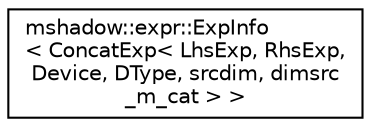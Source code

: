 digraph "Graphical Class Hierarchy"
{
 // LATEX_PDF_SIZE
  edge [fontname="Helvetica",fontsize="10",labelfontname="Helvetica",labelfontsize="10"];
  node [fontname="Helvetica",fontsize="10",shape=record];
  rankdir="LR";
  Node0 [label="mshadow::expr::ExpInfo\l\< ConcatExp\< LhsExp, RhsExp,\l Device, DType, srcdim, dimsrc\l_m_cat \> \>",height=0.2,width=0.4,color="black", fillcolor="white", style="filled",URL="$structmshadow_1_1expr_1_1ExpInfo_3_01ConcatExp_3_01LhsExp_00_01RhsExp_00_01Device_00_01DType_00_024a80aca8cbab369cfc97dad9884b39.html",tooltip=" "];
}
